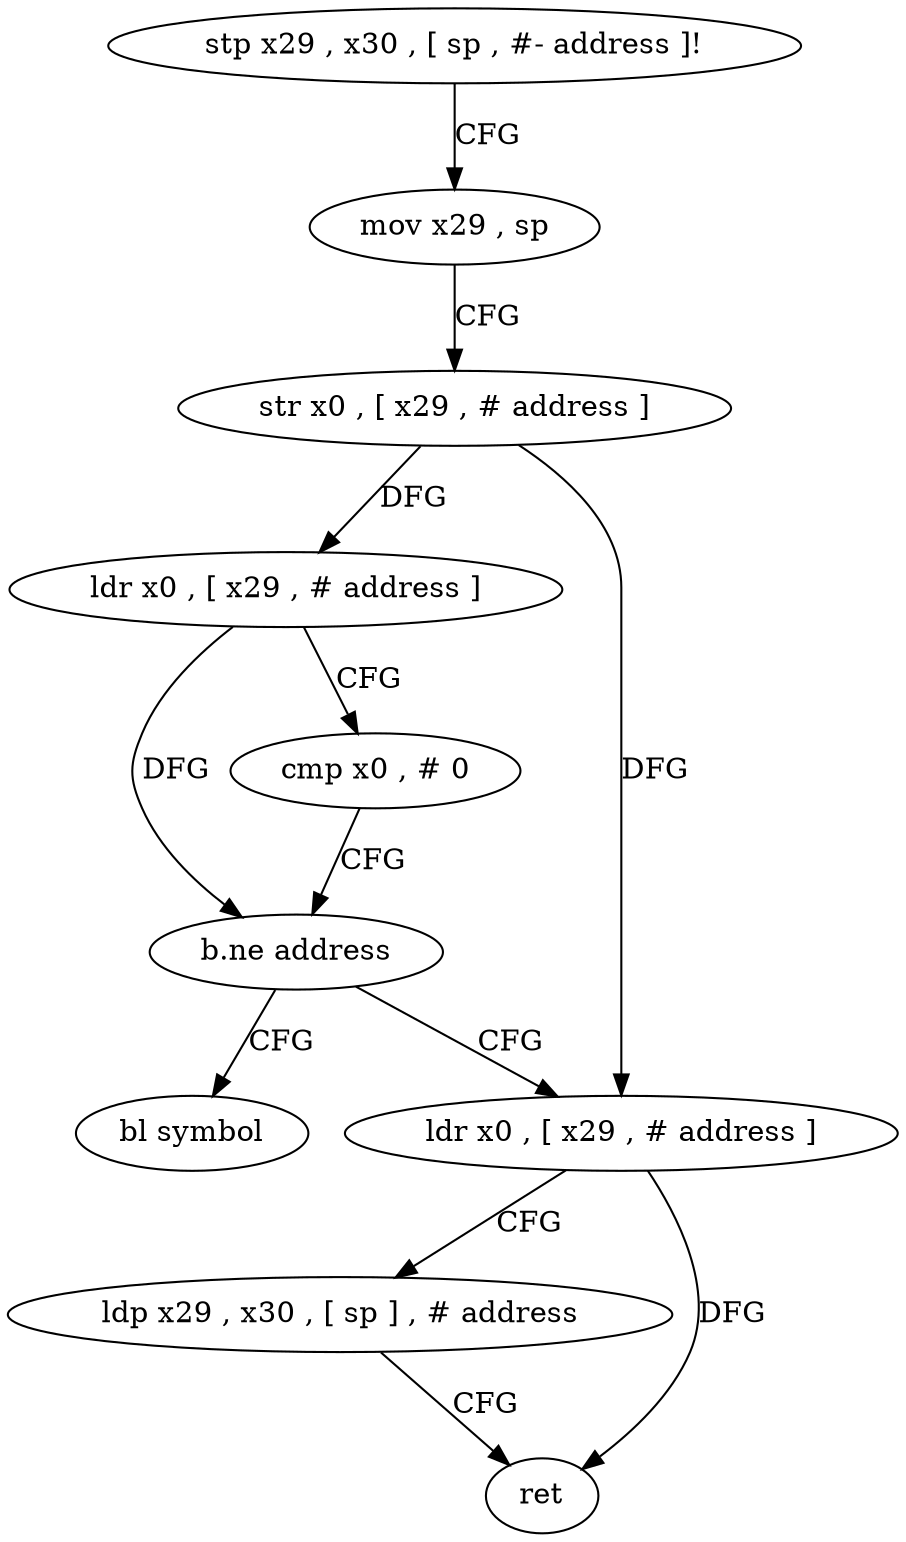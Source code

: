 digraph "func" {
"4487596" [label = "stp x29 , x30 , [ sp , #- address ]!" ]
"4487600" [label = "mov x29 , sp" ]
"4487604" [label = "str x0 , [ x29 , # address ]" ]
"4487608" [label = "ldr x0 , [ x29 , # address ]" ]
"4487612" [label = "cmp x0 , # 0" ]
"4487616" [label = "b.ne address" ]
"4487624" [label = "ldr x0 , [ x29 , # address ]" ]
"4487620" [label = "bl symbol" ]
"4487628" [label = "ldp x29 , x30 , [ sp ] , # address" ]
"4487632" [label = "ret" ]
"4487596" -> "4487600" [ label = "CFG" ]
"4487600" -> "4487604" [ label = "CFG" ]
"4487604" -> "4487608" [ label = "DFG" ]
"4487604" -> "4487624" [ label = "DFG" ]
"4487608" -> "4487612" [ label = "CFG" ]
"4487608" -> "4487616" [ label = "DFG" ]
"4487612" -> "4487616" [ label = "CFG" ]
"4487616" -> "4487624" [ label = "CFG" ]
"4487616" -> "4487620" [ label = "CFG" ]
"4487624" -> "4487628" [ label = "CFG" ]
"4487624" -> "4487632" [ label = "DFG" ]
"4487628" -> "4487632" [ label = "CFG" ]
}
